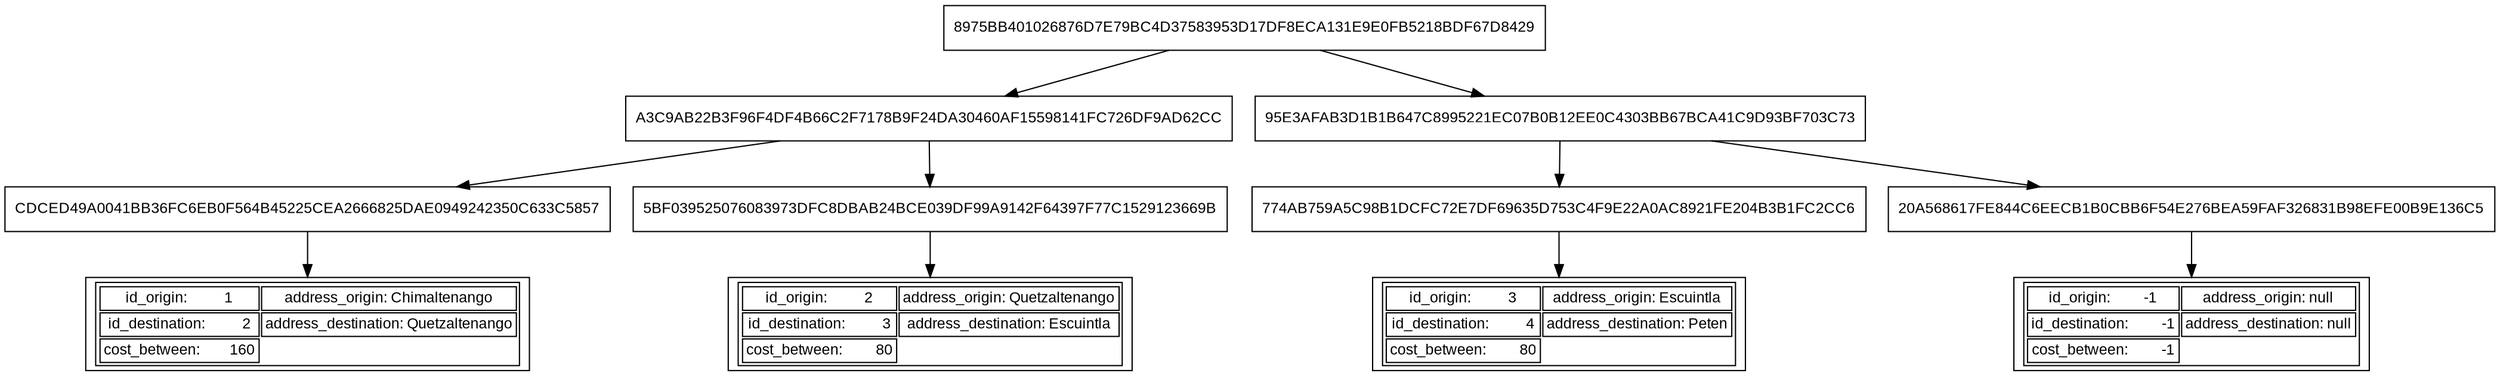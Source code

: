 digraph Merkle_tree {
node [shape=record, fontname=Arial, fontsize=12];
5 [label="8975BB401026876D7E79BC4D37583953D17DF8ECA131E9E0FB5218BDF67D8429"];
5 -> 6;
5 -> 9;
6 [label="A3C9AB22B3F96F4DF4B66C2F7178B9F24DA30460AF15598141FC726DF9AD62CC"];
6 -> 7;
6 -> 8;
7 [label="CDCED49A0041BB36FC6EB0F564B45225CEA2666825DAE0949242350C633C5857"];
1 [label=<<TABLE><TR>
<TD>id_origin:          1</TD>
<TD>address_origin: Chimaltenango</TD></TR>
<TR><TD>id_destination:          2</TD>
<TD>address_destination: Quetzaltenango</TD></TR>
<TR><TD>cost_between:        160</TD></TR>
</TABLE>>];
7 -> 1;
8 [label="5BF039525076083973DFC8DBAB24BCE039DF99A9142F64397F77C1529123669B"];
2 [label=<<TABLE><TR>
<TD>id_origin:          2</TD>
<TD>address_origin: Quetzaltenango</TD></TR>
<TR><TD>id_destination:          3</TD>
<TD>address_destination: Escuintla</TD></TR>
<TR><TD>cost_between:         80</TD></TR>
</TABLE>>];
8 -> 2;
9 [label="95E3AFAB3D1B1B647C8995221EC07B0B12EE0C4303BB67BCA41C9D93BF703C73"];
9 -> 10;
9 -> 11;
10 [label="774AB759A5C98B1DCFC72E7DF69635D753C4F9E22A0AC8921FE204B3B1FC2CC6"];
3 [label=<<TABLE><TR>
<TD>id_origin:          3</TD>
<TD>address_origin: Escuintla</TD></TR>
<TR><TD>id_destination:          4</TD>
<TD>address_destination: Peten</TD></TR>
<TR><TD>cost_between:         80</TD></TR>
</TABLE>>];
10 -> 3;
11 [label="20A568617FE844C6EECB1B0CBB6F54E276BEA59FAF326831B98EFE00B9E136C5"];
4 [label=<<TABLE><TR>
<TD>id_origin:         -1</TD>
<TD>address_origin: null</TD></TR>
<TR><TD>id_destination:         -1</TD>
<TD>address_destination: null</TD></TR>
<TR><TD>cost_between:         -1</TD></TR>
</TABLE>>];
11 -> 4;
}
